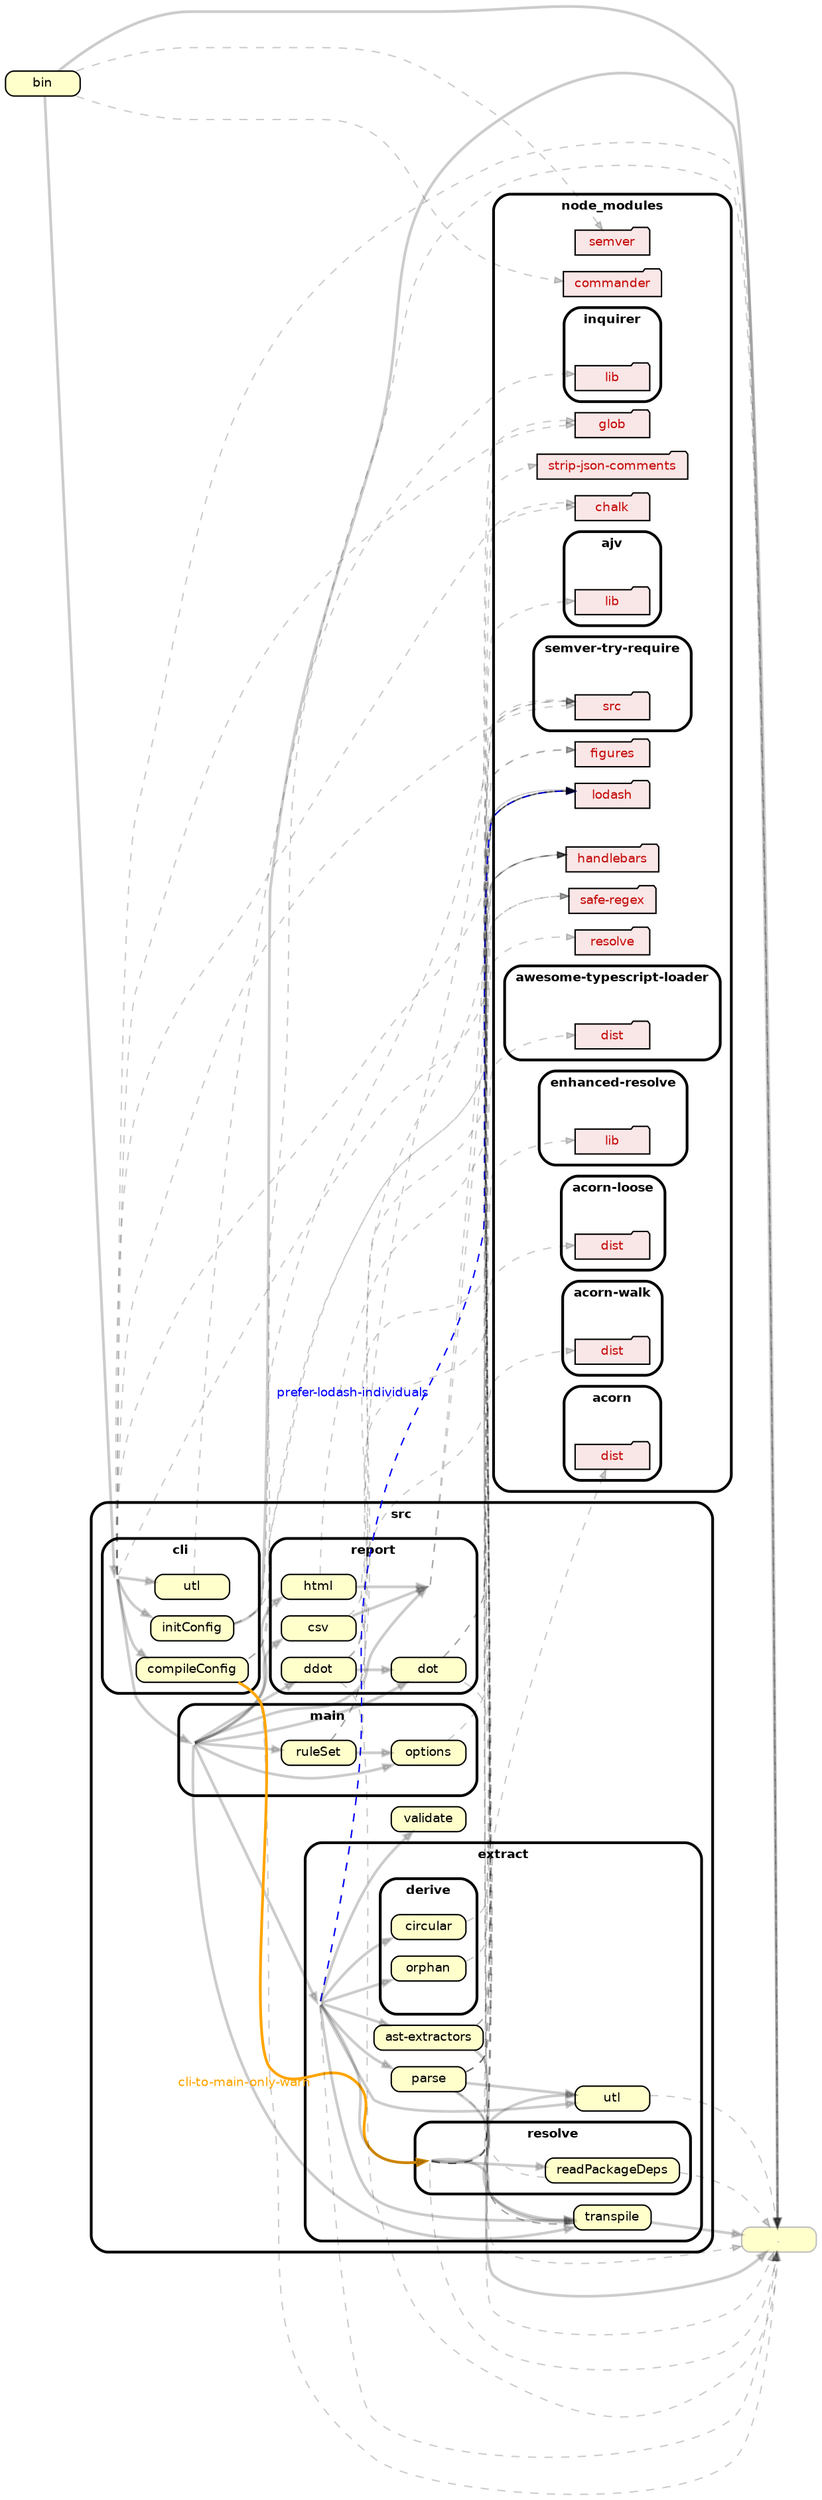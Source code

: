 strict digraph "dependency-cruiser output"{
    ordering="out" rankdir="LR" splines="true" overlap="false" nodesep="0.16" ranksep="0.18" fontname="Helvetica-bold" fontsize="9" style="rounded,bold,filled" fillcolor="#ffffff" compound="true"
    node [shape="box" style="rounded, filled" height="0.2" color="black" fillcolor="#ffffcc" fontcolor="black" fontname="Helvetica" fontsize="9"]
    edge [arrowhead="normal" arrowsize="0.6" penwidth="2.0" color="#00000033" fontname="Helvetica" fontsize="9"]

    "." [label="." color="grey" fontcolor="grey"]
    "bin" [label="bin" URL="https://github.com/sverweij/dependency-cruiser/blob/develop/bin" ]
    "bin" -> "."
    "bin" -> "src/cli"
    "bin" -> "node_modules/commander" [style="dashed" penwidth="1.0"]
    "bin" -> "node_modules/semver" [style="dashed" penwidth="1.0"]
    subgraph "cluster_node_modules" {label="node_modules" "node_modules" [width="0.05" shape="point" style="invis"] subgraph "cluster_node_modules/acorn-loose" {label="acorn-loose" "node_modules/acorn-loose" [width="0.05" shape="point" style="invis"] "node_modules/acorn-loose/dist" [label="dist" URL="https://github.com/sverweij/dependency-cruiser/blob/develop/node_modules/acorn-loose/dist" shape="folder" fillcolor="#c40b0a1a" fontcolor="#c40b0a"] } }
    subgraph "cluster_node_modules" {label="node_modules" "node_modules" [width="0.05" shape="point" style="invis"] subgraph "cluster_node_modules/acorn-walk" {label="acorn-walk" "node_modules/acorn-walk" [width="0.05" shape="point" style="invis"] "node_modules/acorn-walk/dist" [label="dist" URL="https://github.com/sverweij/dependency-cruiser/blob/develop/node_modules/acorn-walk/dist" shape="folder" fillcolor="#c40b0a1a" fontcolor="#c40b0a"] } }
    subgraph "cluster_node_modules" {label="node_modules" "node_modules" [width="0.05" shape="point" style="invis"] subgraph "cluster_node_modules/acorn" {label="acorn" "node_modules/acorn" [width="0.05" shape="point" style="invis"] "node_modules/acorn/dist" [label="dist" URL="https://github.com/sverweij/dependency-cruiser/blob/develop/node_modules/acorn/dist" shape="folder" fillcolor="#c40b0a1a" fontcolor="#c40b0a"] } }
    subgraph "cluster_node_modules" {label="node_modules" "node_modules" [width="0.05" shape="point" style="invis"] subgraph "cluster_node_modules/ajv" {label="ajv" "node_modules/ajv" [width="0.05" shape="point" style="invis"] "node_modules/ajv/lib" [label="lib" URL="https://github.com/sverweij/dependency-cruiser/blob/develop/node_modules/ajv/lib" shape="folder" fillcolor="#c40b0a1a" fontcolor="#c40b0a"] } }
    subgraph "cluster_node_modules" {label="node_modules" "node_modules" [width="0.05" shape="point" style="invis"] subgraph "cluster_node_modules/awesome-typescript-loader" {label="awesome-typescript-loader" "node_modules/awesome-typescript-loader" [width="0.05" shape="point" style="invis"] "node_modules/awesome-typescript-loader/dist" [label="dist" URL="https://github.com/sverweij/dependency-cruiser/blob/develop/node_modules/awesome-typescript-loader/dist" shape="folder" fillcolor="#c40b0a1a" fontcolor="#c40b0a"] } }
    subgraph "cluster_node_modules" {label="node_modules" "node_modules" [width="0.05" shape="point" style="invis"] "node_modules/chalk" [label="chalk" URL="https://github.com/sverweij/dependency-cruiser/blob/develop/node_modules/chalk" shape="folder" fillcolor="#c40b0a1a" fontcolor="#c40b0a"] }
    subgraph "cluster_node_modules" {label="node_modules" "node_modules" [width="0.05" shape="point" style="invis"] "node_modules/commander" [label="commander" URL="https://github.com/sverweij/dependency-cruiser/blob/develop/node_modules/commander" shape="folder" fillcolor="#c40b0a1a" fontcolor="#c40b0a"] }
    subgraph "cluster_node_modules" {label="node_modules" "node_modules" [width="0.05" shape="point" style="invis"] subgraph "cluster_node_modules/enhanced-resolve" {label="enhanced-resolve" "node_modules/enhanced-resolve" [width="0.05" shape="point" style="invis"] "node_modules/enhanced-resolve/lib" [label="lib" URL="https://github.com/sverweij/dependency-cruiser/blob/develop/node_modules/enhanced-resolve/lib" shape="folder" fillcolor="#c40b0a1a" fontcolor="#c40b0a"] } }
    subgraph "cluster_node_modules" {label="node_modules" "node_modules" [width="0.05" shape="point" style="invis"] "node_modules/figures" [label="figures" URL="https://github.com/sverweij/dependency-cruiser/blob/develop/node_modules/figures" shape="folder" fillcolor="#c40b0a1a" fontcolor="#c40b0a"] }
    subgraph "cluster_node_modules" {label="node_modules" "node_modules" [width="0.05" shape="point" style="invis"] "node_modules/glob" [label="glob" URL="https://github.com/sverweij/dependency-cruiser/blob/develop/node_modules/glob" shape="folder" fillcolor="#c40b0a1a" fontcolor="#c40b0a"] }
    subgraph "cluster_node_modules" {label="node_modules" "node_modules" [width="0.05" shape="point" style="invis"] "node_modules/handlebars" [label="handlebars" URL="https://github.com/sverweij/dependency-cruiser/blob/develop/node_modules/handlebars" shape="folder" fillcolor="#c40b0a1a" fontcolor="#c40b0a"] }
    subgraph "cluster_node_modules" {label="node_modules" "node_modules" [width="0.05" shape="point" style="invis"] subgraph "cluster_node_modules/inquirer" {label="inquirer" "node_modules/inquirer" [width="0.05" shape="point" style="invis"] "node_modules/inquirer/lib" [label="lib" URL="https://github.com/sverweij/dependency-cruiser/blob/develop/node_modules/inquirer/lib" shape="folder" fillcolor="#c40b0a1a" fontcolor="#c40b0a"] } }
    subgraph "cluster_node_modules" {label="node_modules" "node_modules" [width="0.05" shape="point" style="invis"] "node_modules/lodash" [label="lodash" URL="https://github.com/sverweij/dependency-cruiser/blob/develop/node_modules/lodash" shape="folder" fillcolor="#c40b0a1a" fontcolor="#c40b0a"] }
    subgraph "cluster_node_modules" {label="node_modules" "node_modules" [width="0.05" shape="point" style="invis"] "node_modules/resolve" [label="resolve" URL="https://github.com/sverweij/dependency-cruiser/blob/develop/node_modules/resolve" shape="folder" fillcolor="#c40b0a1a" fontcolor="#c40b0a"] }
    subgraph "cluster_node_modules" {label="node_modules" "node_modules" [width="0.05" shape="point" style="invis"] "node_modules/safe-regex" [label="safe-regex" URL="https://github.com/sverweij/dependency-cruiser/blob/develop/node_modules/safe-regex" shape="folder" fillcolor="#c40b0a1a" fontcolor="#c40b0a"] }
    subgraph "cluster_node_modules" {label="node_modules" "node_modules" [width="0.05" shape="point" style="invis"] "node_modules/semver" [label="semver" URL="https://github.com/sverweij/dependency-cruiser/blob/develop/node_modules/semver" shape="folder" fillcolor="#c40b0a1a" fontcolor="#c40b0a"] }
    subgraph "cluster_node_modules" {label="node_modules" "node_modules" [width="0.05" shape="point" style="invis"] subgraph "cluster_node_modules/semver-try-require" {label="semver-try-require" "node_modules/semver-try-require" [width="0.05" shape="point" style="invis"] "node_modules/semver-try-require/src" [label="src" URL="https://github.com/sverweij/dependency-cruiser/blob/develop/node_modules/semver-try-require/src" shape="folder" fillcolor="#c40b0a1a" fontcolor="#c40b0a"] } }
    subgraph "cluster_node_modules" {label="node_modules" "node_modules" [width="0.05" shape="point" style="invis"] "node_modules/strip-json-comments" [label="strip-json-comments" URL="https://github.com/sverweij/dependency-cruiser/blob/develop/node_modules/strip-json-comments" shape="folder" fillcolor="#c40b0a1a" fontcolor="#c40b0a"] }
    subgraph "cluster_src" {label="src" "src" [width="0.05" shape="point" style="invis"] "src/cli" [label="cli" URL="https://github.com/sverweij/dependency-cruiser/blob/develop/src/cli" ] }
    "src/cli" -> "src/main"
    "src/cli" -> "src/cli/initConfig"
    "src/cli" -> "src/cli/utl"
    "src/cli" -> "node_modules/glob" [style="dashed" penwidth="1.0"]
    "src/cli" -> "node_modules/lodash" [style="dashed" penwidth="1.0"]
    "src/cli" -> "node_modules/chalk" [style="dashed" penwidth="1.0"]
    "src/cli" -> "node_modules/figures" [style="dashed" penwidth="1.0"]
    "src/cli" -> "src/cli/compileConfig"
    "src/cli" -> "." [style="dashed" penwidth="1.0"]
    "src/cli" -> "node_modules/semver-try-require/src" [style="dashed" penwidth="1.0"]
    subgraph "cluster_src" {label="src" "src" [width="0.05" shape="point" style="invis"] subgraph "cluster_src/cli" {label="cli" "src/cli" [width="0.05" shape="point" style="invis"] "src/cli/compileConfig" [label="compileConfig" URL="https://github.com/sverweij/dependency-cruiser/blob/develop/src/cli/compileConfig" ] } }
    "src/cli/compileConfig" -> "src/extract/resolve" [xlabel="cli-to-main-only-warn" tooltip="cli-to-main-only-warn" fontcolor="orange" color="orange"]
    "src/cli/compileConfig" -> "." [style="dashed" penwidth="1.0"]
    "src/cli/compileConfig" -> "node_modules/lodash" [style="dashed" penwidth="1.0"]
    "src/cli/compileConfig" -> "node_modules/strip-json-comments" [style="dashed" penwidth="1.0"]
    subgraph "cluster_src" {label="src" "src" [width="0.05" shape="point" style="invis"] subgraph "cluster_src/cli" {label="cli" "src/cli" [width="0.05" shape="point" style="invis"] "src/cli/initConfig" [label="initConfig" URL="https://github.com/sverweij/dependency-cruiser/blob/develop/src/cli/initConfig" ] } }
    "src/cli/initConfig" -> "."
    "src/cli/initConfig" -> "node_modules/handlebars" [style="dashed" penwidth="1.0"]
    "src/cli/initConfig" -> "node_modules/inquirer/lib" [style="dashed" penwidth="1.0"]
    subgraph "cluster_src" {label="src" "src" [width="0.05" shape="point" style="invis"] subgraph "cluster_src/cli" {label="cli" "src/cli" [width="0.05" shape="point" style="invis"] "src/cli/utl" [label="utl" URL="https://github.com/sverweij/dependency-cruiser/blob/develop/src/cli/utl" ] } }
    "src/cli/utl" -> "." [style="dashed" penwidth="1.0"]
    subgraph "cluster_src" {label="src" "src" [width="0.05" shape="point" style="invis"] "src/extract" [label="extract" URL="https://github.com/sverweij/dependency-cruiser/blob/develop/src/extract" ] }
    "src/extract" -> "src/extract/derive/circular"
    "src/extract" -> "src/extract/derive/orphan"
    "src/extract" -> "src/extract/utl"
    "src/extract" -> "node_modules/lodash" [xlabel="prefer-lodash-individuals" tooltip="prefer-lodash-individuals" style="dashed" penwidth="1.0" fontcolor="blue" color="blue"]
    "src/extract" -> "src/validate"
    "src/extract" -> "src/extract/ast-extractors"
    "src/extract" -> "src/extract/parse"
    "src/extract" -> "src/extract/resolve"
    "src/extract" -> "." [style="dashed" penwidth="1.0"]
    "src/extract" -> "src/extract/transpile"
    "src/extract" -> "node_modules/glob" [style="dashed" penwidth="1.0"]
    subgraph "cluster_src" {label="src" "src" [width="0.05" shape="point" style="invis"] subgraph "cluster_src/extract" {label="extract" "src/extract" [width="0.05" shape="point" style="invis"] "src/extract/ast-extractors" [label="ast-extractors" URL="https://github.com/sverweij/dependency-cruiser/blob/develop/src/extract/ast-extractors" ] } }
    "src/extract/ast-extractors" -> "node_modules/acorn-walk/dist" [style="dashed" penwidth="1.0"]
    "src/extract/ast-extractors" -> "."
    "src/extract/ast-extractors" -> "node_modules/semver-try-require/src" [style="dashed" penwidth="1.0"]
    subgraph "cluster_src" {label="src" "src" [width="0.05" shape="point" style="invis"] subgraph "cluster_src/extract" {label="extract" "src/extract" [width="0.05" shape="point" style="invis"] subgraph "cluster_src/extract/derive" {label="derive" "src/extract/derive" [width="0.05" shape="point" style="invis"] "src/extract/derive/circular" [label="circular" URL="https://github.com/sverweij/dependency-cruiser/blob/develop/src/extract/derive/circular" ] } } }
    "src/extract/derive/circular" -> "node_modules/lodash" [style="dashed" penwidth="1.0"]
    subgraph "cluster_src" {label="src" "src" [width="0.05" shape="point" style="invis"] subgraph "cluster_src/extract" {label="extract" "src/extract" [width="0.05" shape="point" style="invis"] subgraph "cluster_src/extract/derive" {label="derive" "src/extract/derive" [width="0.05" shape="point" style="invis"] "src/extract/derive/orphan" [label="orphan" URL="https://github.com/sverweij/dependency-cruiser/blob/develop/src/extract/derive/orphan" ] } } }
    "src/extract/derive/orphan" -> "node_modules/lodash" [style="dashed" penwidth="1.0"]
    subgraph "cluster_src" {label="src" "src" [width="0.05" shape="point" style="invis"] subgraph "cluster_src/extract" {label="extract" "src/extract" [width="0.05" shape="point" style="invis"] "src/extract/parse" [label="parse" URL="https://github.com/sverweij/dependency-cruiser/blob/develop/src/extract/parse" ] } }
    "src/extract/parse" -> "src/extract/transpile"
    "src/extract/parse" -> "src/extract/utl"
    "src/extract/parse" -> "node_modules/acorn/dist" [style="dashed" penwidth="1.0"]
    "src/extract/parse" -> "node_modules/acorn-loose/dist" [style="dashed" penwidth="1.0"]
    "src/extract/parse" -> "." [style="dashed" penwidth="1.0"]
    "src/extract/parse" -> "node_modules/lodash" [style="dashed" penwidth="1.0"]
    "src/extract/parse" -> "node_modules/semver-try-require/src" [style="dashed" penwidth="1.0"]
    subgraph "cluster_src" {label="src" "src" [width="0.05" shape="point" style="invis"] subgraph "cluster_src/extract" {label="extract" "src/extract" [width="0.05" shape="point" style="invis"] "src/extract/resolve" [label="resolve" URL="https://github.com/sverweij/dependency-cruiser/blob/develop/src/extract/resolve" ] } }
    "src/extract/resolve" -> "src/extract/utl"
    "src/extract/resolve" -> "." [style="dashed" penwidth="1.0"]
    "src/extract/resolve" -> "src/extract/resolve/readPackageDeps"
    "src/extract/resolve" -> "node_modules/lodash" [style="dashed" penwidth="1.0"]
    "src/extract/resolve" -> "node_modules/resolve" [style="dashed" penwidth="1.0"]
    "src/extract/resolve" -> "node_modules/enhanced-resolve/lib" [style="dashed" penwidth="1.0"]
    "src/extract/resolve" -> "src/extract/transpile"
    "src/extract/resolve" -> "node_modules/awesome-typescript-loader/dist" [style="dashed" penwidth="1.0"]
    subgraph "cluster_src" {label="src" "src" [width="0.05" shape="point" style="invis"] subgraph "cluster_src/extract" {label="extract" "src/extract" [width="0.05" shape="point" style="invis"] subgraph "cluster_src/extract/resolve" {label="resolve" "src/extract/resolve" [width="0.05" shape="point" style="invis"] "src/extract/resolve/readPackageDeps" [label="readPackageDeps" URL="https://github.com/sverweij/dependency-cruiser/blob/develop/src/extract/resolve/readPackageDeps" ] } } }
    "src/extract/resolve/readPackageDeps" -> "." [style="dashed" penwidth="1.0"]
    "src/extract/resolve/readPackageDeps" -> "node_modules/lodash" [style="dashed" penwidth="1.0"]
    subgraph "cluster_src" {label="src" "src" [width="0.05" shape="point" style="invis"] subgraph "cluster_src/extract" {label="extract" "src/extract" [width="0.05" shape="point" style="invis"] "src/extract/transpile" [label="transpile" URL="https://github.com/sverweij/dependency-cruiser/blob/develop/src/extract/transpile" ] } }
    "src/extract/transpile" -> "."
    "src/extract/transpile" -> "node_modules/semver-try-require/src" [style="dashed" penwidth="1.0"]
    "src/extract/transpile" -> "node_modules/lodash" [style="dashed" penwidth="1.0"]
    subgraph "cluster_src" {label="src" "src" [width="0.05" shape="point" style="invis"] subgraph "cluster_src/extract" {label="extract" "src/extract" [width="0.05" shape="point" style="invis"] "src/extract/utl" [label="utl" URL="https://github.com/sverweij/dependency-cruiser/blob/develop/src/extract/utl" ] } }
    "src/extract/utl" -> "." [style="dashed" penwidth="1.0"]
    subgraph "cluster_src" {label="src" "src" [width="0.05" shape="point" style="invis"] "src/main" [label="main" URL="https://github.com/sverweij/dependency-cruiser/blob/develop/src/main" ] }
    "src/main" -> "src/extract"
    "src/main" -> "src/extract/transpile"
    "src/main" -> "src/report/csv"
    "src/main" -> "src/report/ddot"
    "src/main" -> "src/report/dot"
    "src/main" -> "src/report"
    "src/main" -> "src/report/html"
    "src/main" -> "src/main/options"
    "src/main" -> "src/main/ruleSet"
    subgraph "cluster_src" {label="src" "src" [width="0.05" shape="point" style="invis"] subgraph "cluster_src/main" {label="main" "src/main" [width="0.05" shape="point" style="invis"] "src/main/options" [label="options" URL="https://github.com/sverweij/dependency-cruiser/blob/develop/src/main/options" ] } }
    "src/main/options" -> "node_modules/safe-regex" [style="dashed" penwidth="1.0"]
    subgraph "cluster_src" {label="src" "src" [width="0.05" shape="point" style="invis"] subgraph "cluster_src/main" {label="main" "src/main" [width="0.05" shape="point" style="invis"] "src/main/ruleSet" [label="ruleSet" URL="https://github.com/sverweij/dependency-cruiser/blob/develop/src/main/ruleSet" ] } }
    "src/main/ruleSet" -> "src/main/options"
    "src/main/ruleSet" -> "node_modules/ajv/lib" [style="dashed" penwidth="1.0"]
    "src/main/ruleSet" -> "node_modules/safe-regex" [style="dashed" penwidth="1.0"]
    subgraph "cluster_src" {label="src" "src" [width="0.05" shape="point" style="invis"] "src/report" [label="report" URL="https://github.com/sverweij/dependency-cruiser/blob/develop/src/report" ] }
    "src/report" -> "node_modules/chalk" [style="dashed" penwidth="1.0"]
    "src/report" -> "node_modules/figures" [style="dashed" penwidth="1.0"]
    subgraph "cluster_src" {label="src" "src" [width="0.05" shape="point" style="invis"] subgraph "cluster_src/report" {label="report" "src/report" [width="0.05" shape="point" style="invis"] "src/report/csv" [label="csv" URL="https://github.com/sverweij/dependency-cruiser/blob/develop/src/report/csv" ] } }
    "src/report/csv" -> "src/report"
    "src/report/csv" -> "node_modules/handlebars" [style="dashed" penwidth="1.0"]
    subgraph "cluster_src" {label="src" "src" [width="0.05" shape="point" style="invis"] subgraph "cluster_src/report" {label="report" "src/report" [width="0.05" shape="point" style="invis"] "src/report/ddot" [label="ddot" URL="https://github.com/sverweij/dependency-cruiser/blob/develop/src/report/ddot" ] } }
    "src/report/ddot" -> "src/report/dot"
    "src/report/ddot" -> "node_modules/handlebars" [style="dashed" penwidth="1.0"]
    "src/report/ddot" -> "node_modules/lodash" [style="dashed" penwidth="1.0"]
    "src/report/ddot" -> "." [style="dashed" penwidth="1.0"]
    subgraph "cluster_src" {label="src" "src" [width="0.05" shape="point" style="invis"] subgraph "cluster_src/report" {label="report" "src/report" [width="0.05" shape="point" style="invis"] "src/report/dot" [label="dot" URL="https://github.com/sverweij/dependency-cruiser/blob/develop/src/report/dot" ] } }
    "src/report/dot" -> "node_modules/lodash" [style="dashed" penwidth="1.0"]
    "src/report/dot" -> "node_modules/handlebars" [style="dashed" penwidth="1.0"]
    "src/report/dot" -> "." [style="dashed" penwidth="1.0"]
    subgraph "cluster_src" {label="src" "src" [width="0.05" shape="point" style="invis"] subgraph "cluster_src/report" {label="report" "src/report" [width="0.05" shape="point" style="invis"] "src/report/html" [label="html" URL="https://github.com/sverweij/dependency-cruiser/blob/develop/src/report/html" ] } }
    "src/report/html" -> "src/report"
    "src/report/html" -> "node_modules/handlebars" [style="dashed" penwidth="1.0"]
    subgraph "cluster_src" {label="src" "src" [width="0.05" shape="point" style="invis"] "src/validate" [label="validate" URL="https://github.com/sverweij/dependency-cruiser/blob/develop/src/validate" ] }
}
